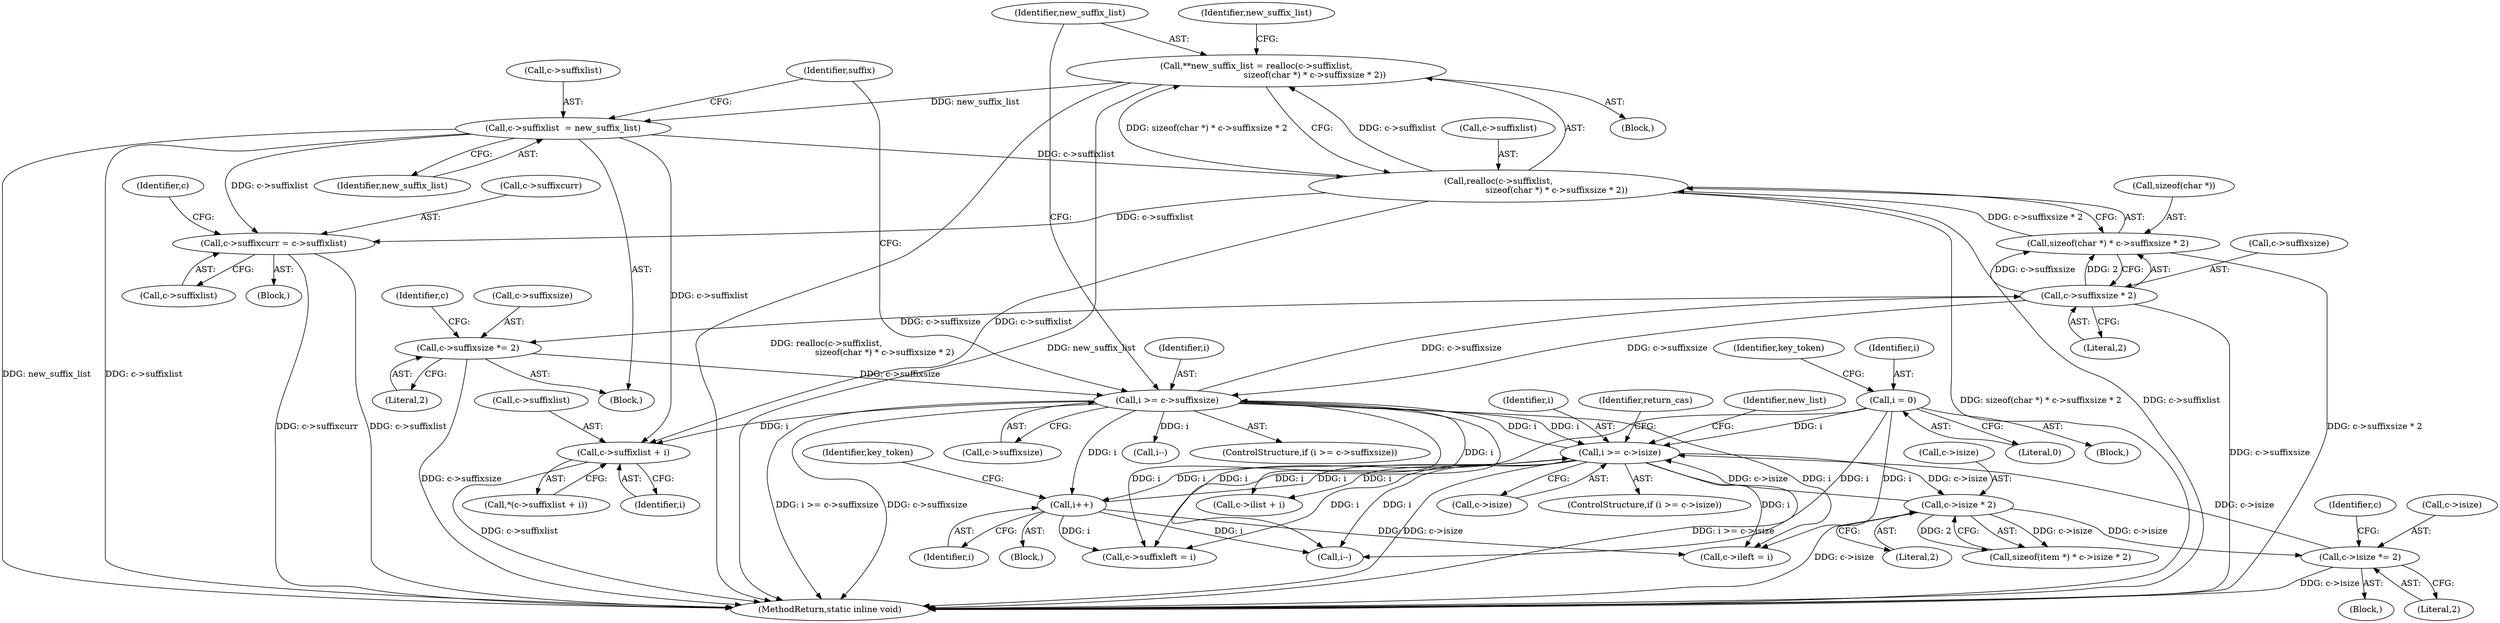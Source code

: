 digraph "0_memcached_a8c4a82787b8b6c256d61bd5c42fb7f92d1bae00@API" {
"1000267" [label="(Call,**new_suffix_list = realloc(c->suffixlist,\n                                           sizeof(char *) * c->suffixsize * 2))"];
"1000269" [label="(Call,realloc(c->suffixlist,\n                                           sizeof(char *) * c->suffixsize * 2))"];
"1000289" [label="(Call,c->suffixlist  = new_suffix_list)"];
"1000267" [label="(Call,**new_suffix_list = realloc(c->suffixlist,\n                                           sizeof(char *) * c->suffixsize * 2))"];
"1000273" [label="(Call,sizeof(char *) * c->suffixsize * 2)"];
"1000276" [label="(Call,c->suffixsize * 2)"];
"1000260" [label="(Call,i >= c->suffixsize)"];
"1000192" [label="(Call,i >= c->isize)"];
"1000114" [label="(Call,i = 0)"];
"1000602" [label="(Call,i++)"];
"1000208" [label="(Call,c->isize * 2)"];
"1000216" [label="(Call,c->isize *= 2)"];
"1000284" [label="(Call,c->suffixsize *= 2)"];
"1000345" [label="(Call,c->suffixlist + i)"];
"1000694" [label="(Call,c->suffixcurr = c->suffixlist)"];
"1000283" [label="(Block,)"];
"1000306" [label="(Identifier,suffix)"];
"1000345" [label="(Call,c->suffixlist + i)"];
"1000193" [label="(Identifier,i)"];
"1000650" [label="(Identifier,key_token)"];
"1000346" [label="(Call,c->suffixlist)"];
"1000223" [label="(Identifier,c)"];
"1000208" [label="(Call,c->isize * 2)"];
"1000110" [label="(Block,)"];
"1000349" [label="(Identifier,i)"];
"1000695" [label="(Call,c->suffixcurr)"];
"1000693" [label="(Block,)"];
"1000277" [label="(Call,c->suffixsize)"];
"1000703" [label="(Identifier,c)"];
"1000701" [label="(Call,c->suffixleft = i)"];
"1000216" [label="(Call,c->isize *= 2)"];
"1000276" [label="(Call,c->suffixsize * 2)"];
"1000698" [label="(Call,c->suffixlist)"];
"1000282" [label="(Identifier,new_suffix_list)"];
"1000290" [label="(Call,c->suffixlist)"];
"1000114" [label="(Call,i = 0)"];
"1000239" [label="(Identifier,return_cas)"];
"1000270" [label="(Call,c->suffixlist)"];
"1000274" [label="(Call,sizeof(char *))"];
"1000291" [label="(Identifier,c)"];
"1000268" [label="(Identifier,new_suffix_list)"];
"1000115" [label="(Identifier,i)"];
"1000265" [label="(Block,)"];
"1000194" [label="(Call,c->isize)"];
"1000116" [label="(Literal,0)"];
"1000220" [label="(Literal,2)"];
"1000259" [label="(ControlStructure,if (i >= c->suffixsize))"];
"1000681" [label="(Call,c->ileft = i)"];
"1000215" [label="(Block,)"];
"1000260" [label="(Call,i >= c->suffixsize)"];
"1000603" [label="(Identifier,i)"];
"1000694" [label="(Call,c->suffixcurr = c->suffixlist)"];
"1000205" [label="(Call,sizeof(item *) * c->isize * 2)"];
"1000200" [label="(Identifier,new_list)"];
"1000261" [label="(Identifier,i)"];
"1000284" [label="(Call,c->suffixsize *= 2)"];
"1000280" [label="(Literal,2)"];
"1000209" [label="(Call,c->isize)"];
"1000755" [label="(MethodReturn,static inline void)"];
"1000212" [label="(Literal,2)"];
"1000269" [label="(Call,realloc(c->suffixlist,\n                                           sizeof(char *) * c->suffixsize * 2))"];
"1000273" [label="(Call,sizeof(char *) * c->suffixsize * 2)"];
"1000596" [label="(Call,c->ilist + i)"];
"1000262" [label="(Call,c->suffixsize)"];
"1000159" [label="(Call,i--)"];
"1000120" [label="(Identifier,key_token)"];
"1000267" [label="(Call,**new_suffix_list = realloc(c->suffixlist,\n                                           sizeof(char *) * c->suffixsize * 2))"];
"1000344" [label="(Call,*(c->suffixlist + i))"];
"1000285" [label="(Call,c->suffixsize)"];
"1000217" [label="(Call,c->isize)"];
"1000602" [label="(Call,i++)"];
"1000191" [label="(ControlStructure,if (i >= c->isize))"];
"1000331" [label="(Call,i--)"];
"1000293" [label="(Identifier,new_suffix_list)"];
"1000190" [label="(Block,)"];
"1000192" [label="(Call,i >= c->isize)"];
"1000288" [label="(Literal,2)"];
"1000289" [label="(Call,c->suffixlist  = new_suffix_list)"];
"1000267" -> "1000265"  [label="AST: "];
"1000267" -> "1000269"  [label="CFG: "];
"1000268" -> "1000267"  [label="AST: "];
"1000269" -> "1000267"  [label="AST: "];
"1000282" -> "1000267"  [label="CFG: "];
"1000267" -> "1000755"  [label="DDG: realloc(c->suffixlist,\n                                           sizeof(char *) * c->suffixsize * 2)"];
"1000267" -> "1000755"  [label="DDG: new_suffix_list"];
"1000269" -> "1000267"  [label="DDG: c->suffixlist"];
"1000269" -> "1000267"  [label="DDG: sizeof(char *) * c->suffixsize * 2"];
"1000267" -> "1000289"  [label="DDG: new_suffix_list"];
"1000269" -> "1000273"  [label="CFG: "];
"1000270" -> "1000269"  [label="AST: "];
"1000273" -> "1000269"  [label="AST: "];
"1000269" -> "1000755"  [label="DDG: sizeof(char *) * c->suffixsize * 2"];
"1000269" -> "1000755"  [label="DDG: c->suffixlist"];
"1000289" -> "1000269"  [label="DDG: c->suffixlist"];
"1000273" -> "1000269"  [label="DDG: c->suffixsize * 2"];
"1000269" -> "1000345"  [label="DDG: c->suffixlist"];
"1000269" -> "1000694"  [label="DDG: c->suffixlist"];
"1000289" -> "1000283"  [label="AST: "];
"1000289" -> "1000293"  [label="CFG: "];
"1000290" -> "1000289"  [label="AST: "];
"1000293" -> "1000289"  [label="AST: "];
"1000306" -> "1000289"  [label="CFG: "];
"1000289" -> "1000755"  [label="DDG: c->suffixlist"];
"1000289" -> "1000755"  [label="DDG: new_suffix_list"];
"1000289" -> "1000345"  [label="DDG: c->suffixlist"];
"1000289" -> "1000694"  [label="DDG: c->suffixlist"];
"1000273" -> "1000276"  [label="CFG: "];
"1000274" -> "1000273"  [label="AST: "];
"1000276" -> "1000273"  [label="AST: "];
"1000273" -> "1000755"  [label="DDG: c->suffixsize * 2"];
"1000276" -> "1000273"  [label="DDG: c->suffixsize"];
"1000276" -> "1000273"  [label="DDG: 2"];
"1000276" -> "1000280"  [label="CFG: "];
"1000277" -> "1000276"  [label="AST: "];
"1000280" -> "1000276"  [label="AST: "];
"1000276" -> "1000755"  [label="DDG: c->suffixsize"];
"1000276" -> "1000260"  [label="DDG: c->suffixsize"];
"1000260" -> "1000276"  [label="DDG: c->suffixsize"];
"1000276" -> "1000284"  [label="DDG: c->suffixsize"];
"1000260" -> "1000259"  [label="AST: "];
"1000260" -> "1000262"  [label="CFG: "];
"1000261" -> "1000260"  [label="AST: "];
"1000262" -> "1000260"  [label="AST: "];
"1000268" -> "1000260"  [label="CFG: "];
"1000306" -> "1000260"  [label="CFG: "];
"1000260" -> "1000755"  [label="DDG: i >= c->suffixsize"];
"1000260" -> "1000755"  [label="DDG: c->suffixsize"];
"1000260" -> "1000159"  [label="DDG: i"];
"1000260" -> "1000192"  [label="DDG: i"];
"1000192" -> "1000260"  [label="DDG: i"];
"1000284" -> "1000260"  [label="DDG: c->suffixsize"];
"1000260" -> "1000331"  [label="DDG: i"];
"1000260" -> "1000345"  [label="DDG: i"];
"1000260" -> "1000596"  [label="DDG: i"];
"1000260" -> "1000602"  [label="DDG: i"];
"1000260" -> "1000681"  [label="DDG: i"];
"1000260" -> "1000701"  [label="DDG: i"];
"1000192" -> "1000191"  [label="AST: "];
"1000192" -> "1000194"  [label="CFG: "];
"1000193" -> "1000192"  [label="AST: "];
"1000194" -> "1000192"  [label="AST: "];
"1000200" -> "1000192"  [label="CFG: "];
"1000239" -> "1000192"  [label="CFG: "];
"1000192" -> "1000755"  [label="DDG: c->isize"];
"1000192" -> "1000755"  [label="DDG: i >= c->isize"];
"1000192" -> "1000159"  [label="DDG: i"];
"1000114" -> "1000192"  [label="DDG: i"];
"1000602" -> "1000192"  [label="DDG: i"];
"1000208" -> "1000192"  [label="DDG: c->isize"];
"1000216" -> "1000192"  [label="DDG: c->isize"];
"1000192" -> "1000208"  [label="DDG: c->isize"];
"1000192" -> "1000596"  [label="DDG: i"];
"1000192" -> "1000602"  [label="DDG: i"];
"1000192" -> "1000681"  [label="DDG: i"];
"1000192" -> "1000701"  [label="DDG: i"];
"1000114" -> "1000110"  [label="AST: "];
"1000114" -> "1000116"  [label="CFG: "];
"1000115" -> "1000114"  [label="AST: "];
"1000116" -> "1000114"  [label="AST: "];
"1000120" -> "1000114"  [label="CFG: "];
"1000114" -> "1000159"  [label="DDG: i"];
"1000114" -> "1000681"  [label="DDG: i"];
"1000114" -> "1000701"  [label="DDG: i"];
"1000602" -> "1000190"  [label="AST: "];
"1000602" -> "1000603"  [label="CFG: "];
"1000603" -> "1000602"  [label="AST: "];
"1000650" -> "1000602"  [label="CFG: "];
"1000602" -> "1000159"  [label="DDG: i"];
"1000602" -> "1000681"  [label="DDG: i"];
"1000602" -> "1000701"  [label="DDG: i"];
"1000208" -> "1000205"  [label="AST: "];
"1000208" -> "1000212"  [label="CFG: "];
"1000209" -> "1000208"  [label="AST: "];
"1000212" -> "1000208"  [label="AST: "];
"1000205" -> "1000208"  [label="CFG: "];
"1000208" -> "1000755"  [label="DDG: c->isize"];
"1000208" -> "1000205"  [label="DDG: c->isize"];
"1000208" -> "1000205"  [label="DDG: 2"];
"1000208" -> "1000216"  [label="DDG: c->isize"];
"1000216" -> "1000215"  [label="AST: "];
"1000216" -> "1000220"  [label="CFG: "];
"1000217" -> "1000216"  [label="AST: "];
"1000220" -> "1000216"  [label="AST: "];
"1000223" -> "1000216"  [label="CFG: "];
"1000216" -> "1000755"  [label="DDG: c->isize"];
"1000284" -> "1000283"  [label="AST: "];
"1000284" -> "1000288"  [label="CFG: "];
"1000285" -> "1000284"  [label="AST: "];
"1000288" -> "1000284"  [label="AST: "];
"1000291" -> "1000284"  [label="CFG: "];
"1000284" -> "1000755"  [label="DDG: c->suffixsize"];
"1000345" -> "1000344"  [label="AST: "];
"1000345" -> "1000349"  [label="CFG: "];
"1000346" -> "1000345"  [label="AST: "];
"1000349" -> "1000345"  [label="AST: "];
"1000344" -> "1000345"  [label="CFG: "];
"1000345" -> "1000755"  [label="DDG: c->suffixlist"];
"1000694" -> "1000693"  [label="AST: "];
"1000694" -> "1000698"  [label="CFG: "];
"1000695" -> "1000694"  [label="AST: "];
"1000698" -> "1000694"  [label="AST: "];
"1000703" -> "1000694"  [label="CFG: "];
"1000694" -> "1000755"  [label="DDG: c->suffixcurr"];
"1000694" -> "1000755"  [label="DDG: c->suffixlist"];
}
